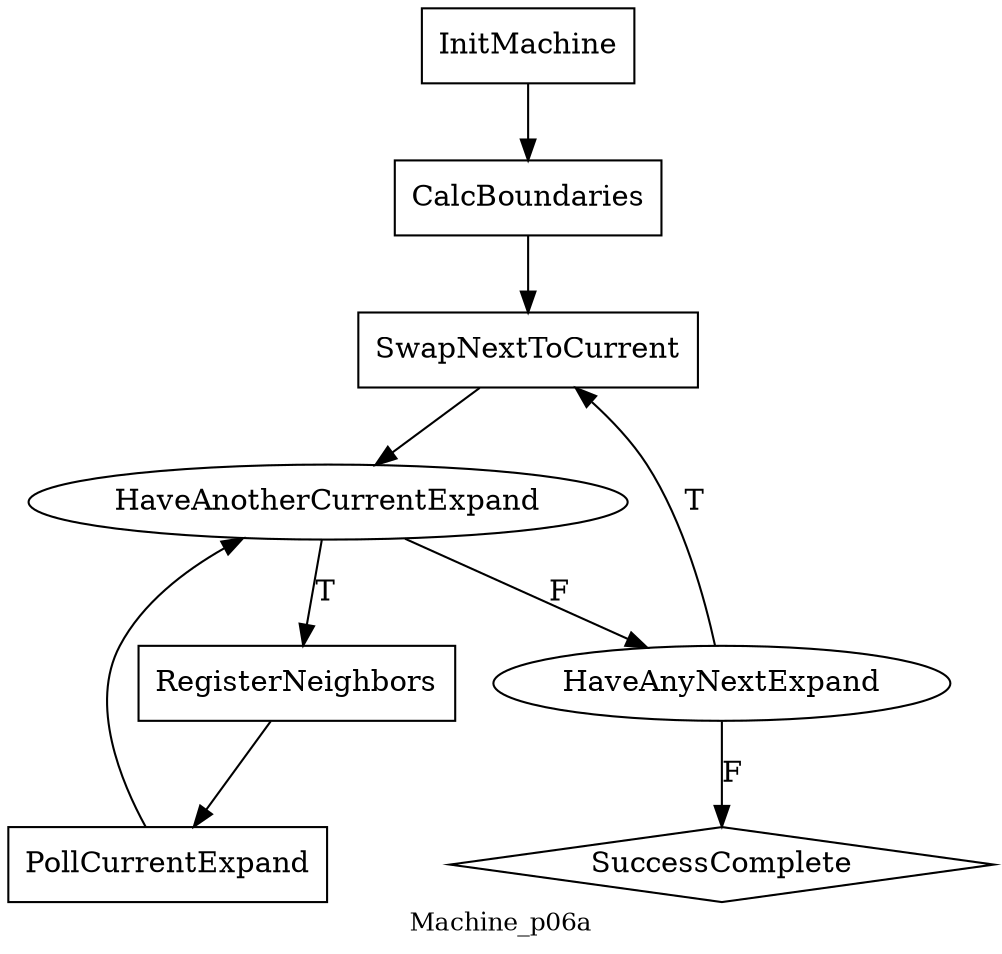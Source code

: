 digraph MyGraphName {
node [shape=box] InitMachine; CalcBoundaries; SwapNextToCurrent; RegisterNeighbors; PollCurrentExpand
node [shape=diamond] SuccessComplete
node [shape=ellipse] HaveAnotherCurrentExpand; HaveAnyNextExpand
HaveAnyNextExpand->SuccessComplete [label=F];
SwapNextToCurrent->HaveAnotherCurrentExpand ;
HaveAnotherCurrentExpand->HaveAnyNextExpand [label=F];
HaveAnyNextExpand->SwapNextToCurrent [label=T];
PollCurrentExpand->HaveAnotherCurrentExpand ;
CalcBoundaries->SwapNextToCurrent ;
InitMachine->CalcBoundaries ;
RegisterNeighbors->PollCurrentExpand ;
HaveAnotherCurrentExpand->RegisterNeighbors [label=T];
overlap=false
label=Machine_p06a
fontsize=12
}
